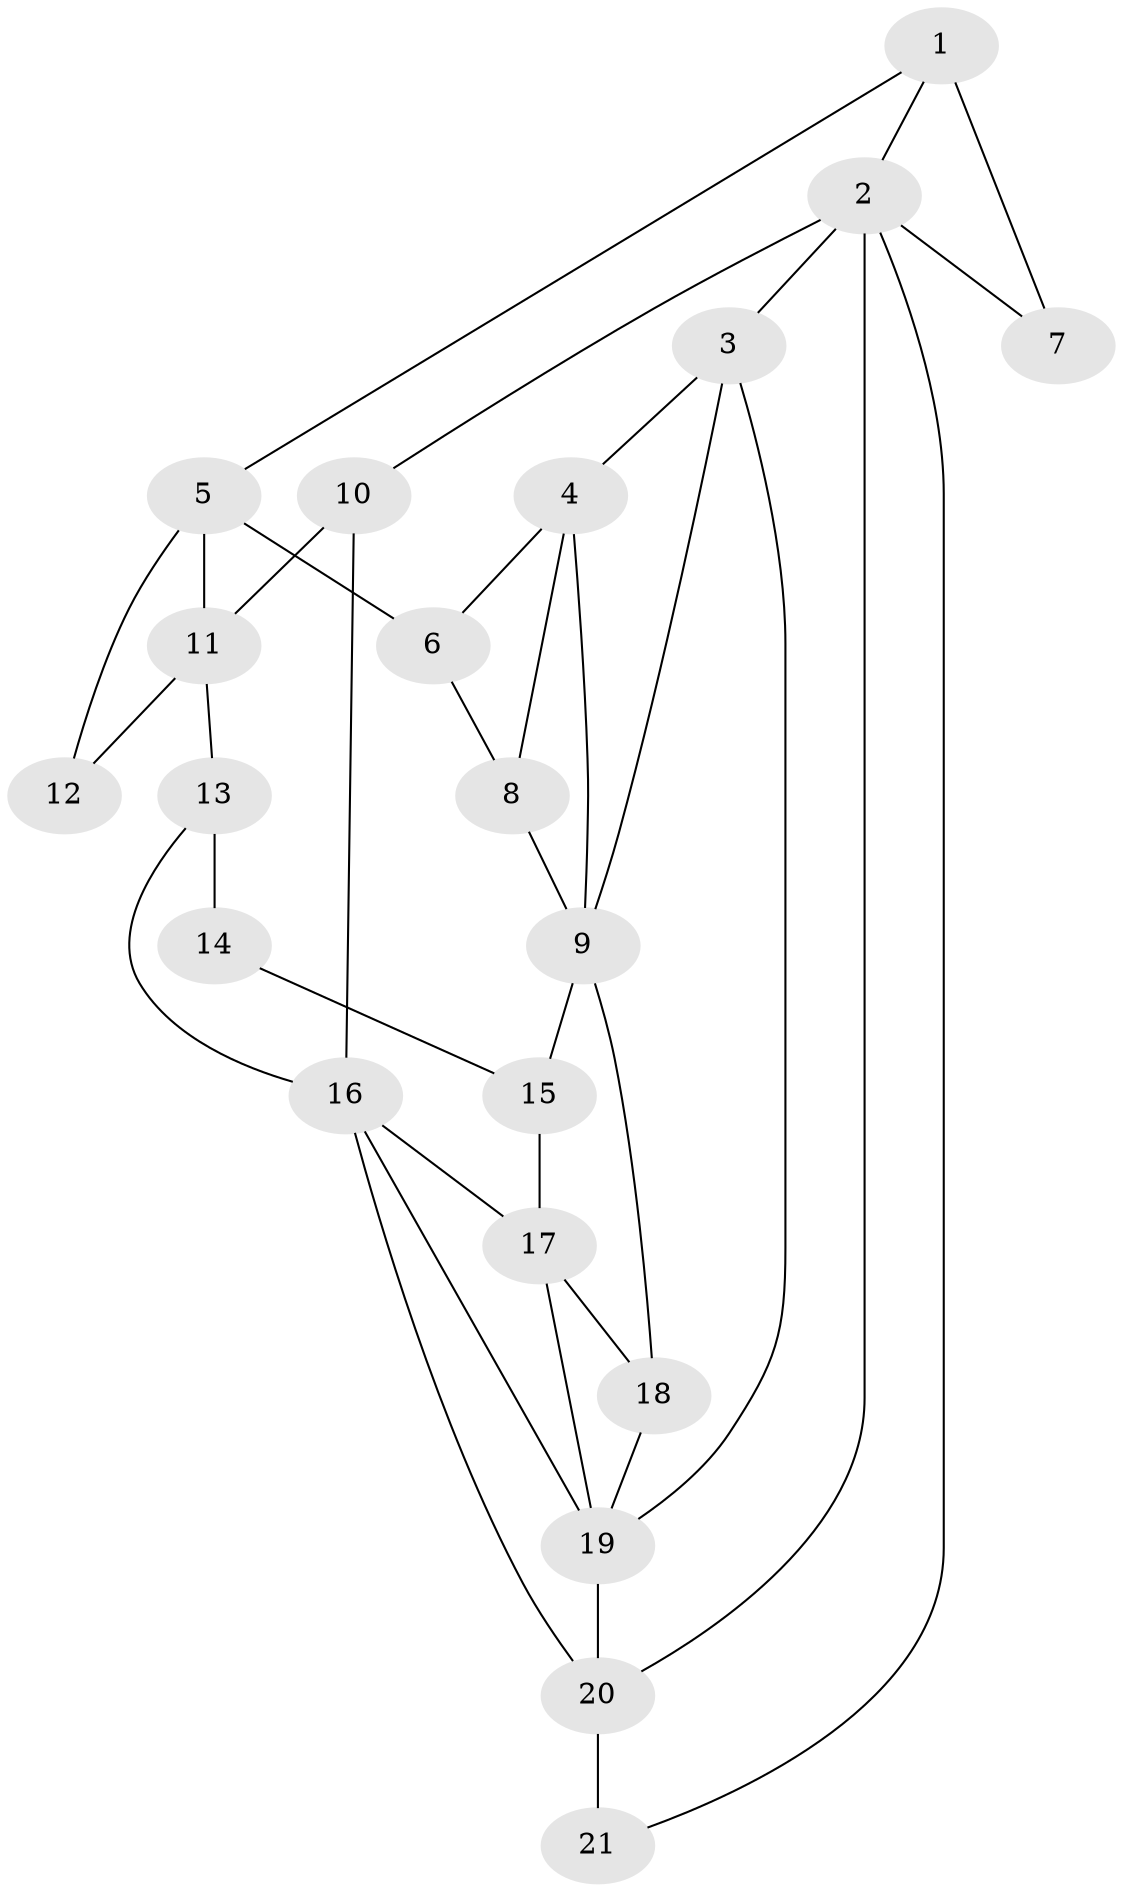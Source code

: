 // original degree distribution, {3: 0.038461538461538464, 4: 0.19230769230769232, 5: 0.6153846153846154, 6: 0.15384615384615385}
// Generated by graph-tools (version 1.1) at 2025/54/03/04/25 22:54:24]
// undirected, 21 vertices, 37 edges
graph export_dot {
  node [color=gray90,style=filled];
  1;
  2;
  3;
  4;
  5;
  6;
  7;
  8;
  9;
  10;
  11;
  12;
  13;
  14;
  15;
  16;
  17;
  18;
  19;
  20;
  21;
  1 -- 2 [weight=1.0];
  1 -- 5 [weight=1.0];
  1 -- 7 [weight=2.0];
  2 -- 3 [weight=1.0];
  2 -- 7 [weight=1.0];
  2 -- 10 [weight=2.0];
  2 -- 20 [weight=1.0];
  2 -- 21 [weight=1.0];
  3 -- 4 [weight=1.0];
  3 -- 9 [weight=1.0];
  3 -- 19 [weight=1.0];
  4 -- 6 [weight=1.0];
  4 -- 8 [weight=1.0];
  4 -- 9 [weight=1.0];
  5 -- 6 [weight=2.0];
  5 -- 11 [weight=1.0];
  5 -- 12 [weight=2.0];
  6 -- 8 [weight=1.0];
  8 -- 9 [weight=2.0];
  9 -- 15 [weight=1.0];
  9 -- 18 [weight=1.0];
  10 -- 11 [weight=2.0];
  10 -- 16 [weight=1.0];
  11 -- 12 [weight=1.0];
  11 -- 13 [weight=2.0];
  13 -- 14 [weight=2.0];
  13 -- 16 [weight=1.0];
  14 -- 15 [weight=1.0];
  15 -- 17 [weight=1.0];
  16 -- 17 [weight=1.0];
  16 -- 19 [weight=1.0];
  16 -- 20 [weight=2.0];
  17 -- 18 [weight=1.0];
  17 -- 19 [weight=1.0];
  18 -- 19 [weight=1.0];
  19 -- 20 [weight=1.0];
  20 -- 21 [weight=2.0];
}
